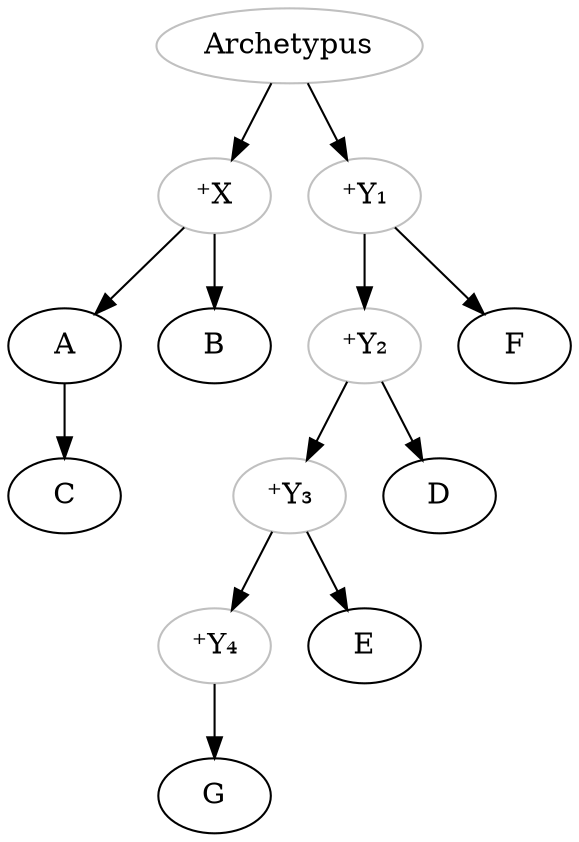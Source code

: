 digraph {
Archetypus [color="grey"] ;
X [color="grey", label="⁺X"] ;
Y₁ [color="grey", label="⁺Y₁"] ;
Y₂ [color="grey", label="⁺Y₂"] ;
Y₃ [color="grey", label="⁺Y₃"] ;
Y₄ [color="grey", label="⁺Y₄"] ;
Archetypus -> X ;
Archetypus -> Y₁ ;
X -> A ;
X -> B ;
A -> C ;
Y₁ -> F ;
Y₁ -> Y₂ ;
Y₂ -> D ;
Y₂ -> Y₃ ;
Y₃ -> E ;
Y₃ -> Y₄ ;
Y₄ -> G
}

